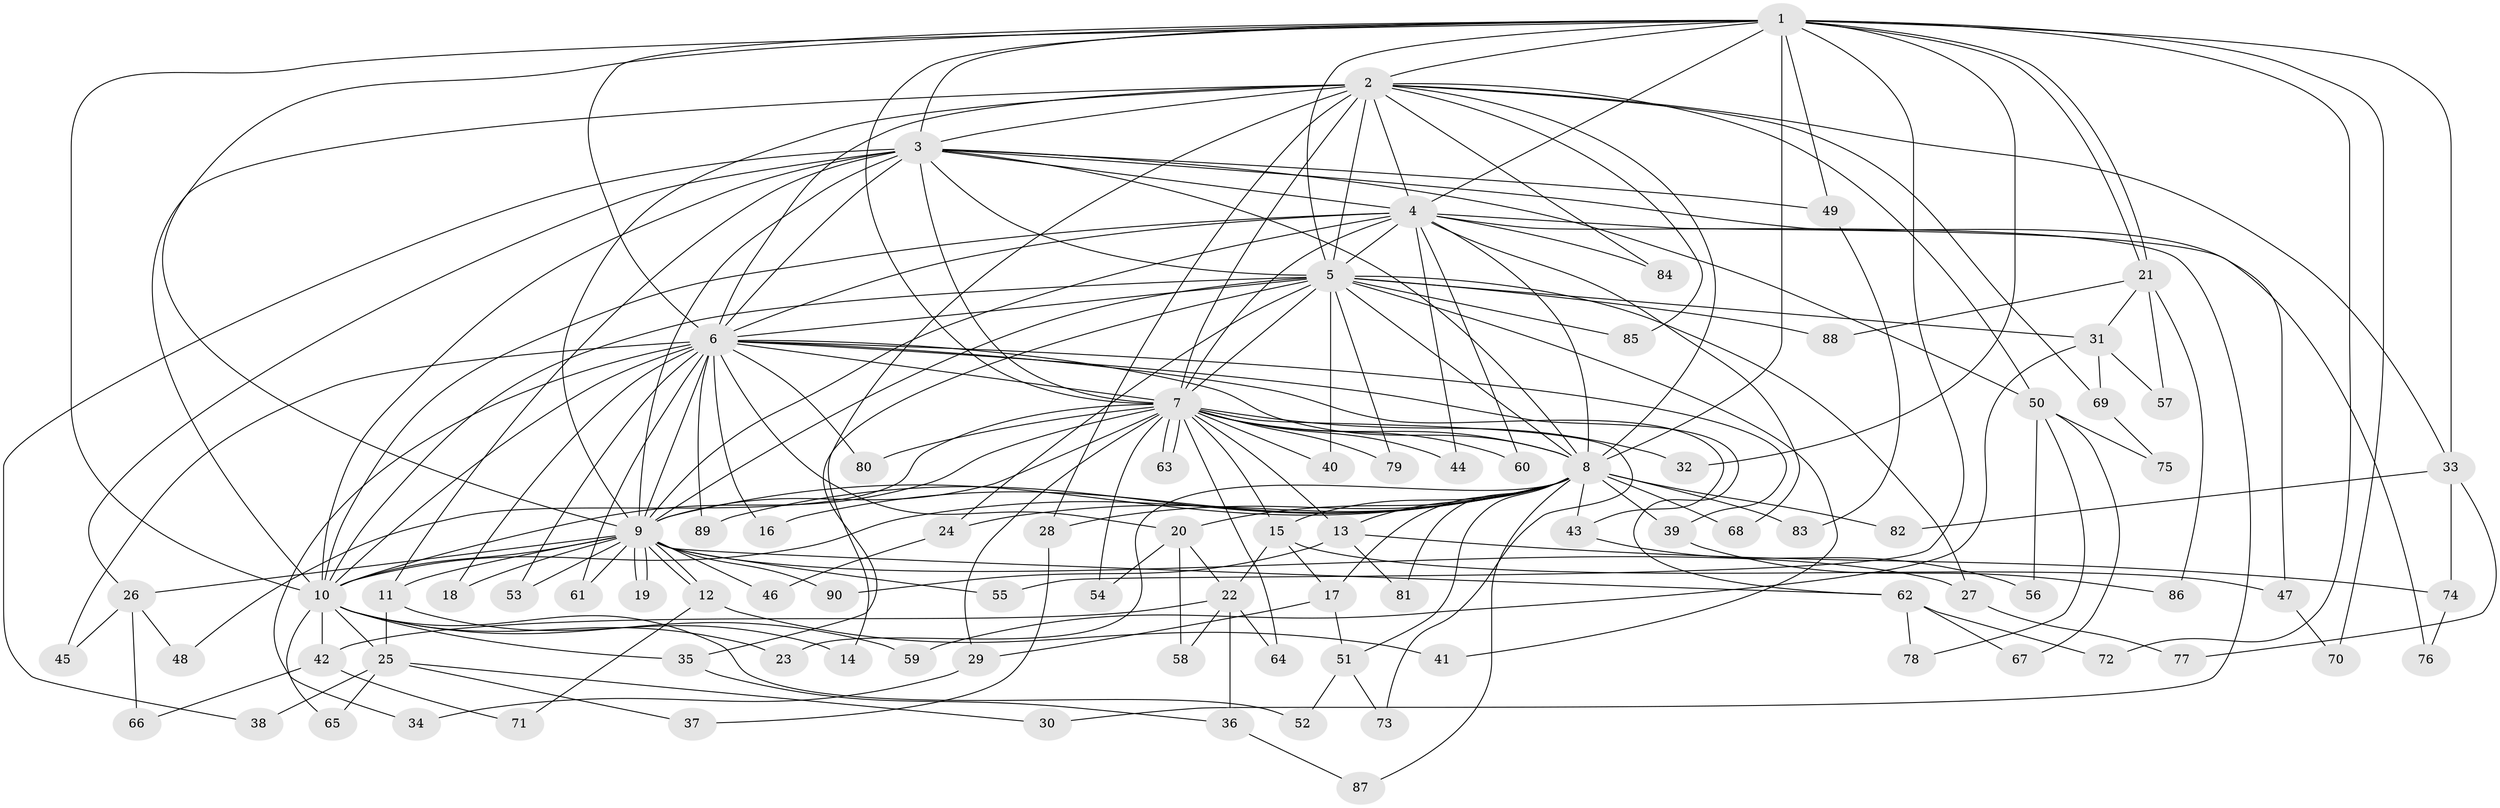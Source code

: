// coarse degree distribution, {18: 0.014084507042253521, 14: 0.028169014084507043, 17: 0.014084507042253521, 16: 0.028169014084507043, 19: 0.014084507042253521, 21: 0.014084507042253521, 35: 0.014084507042253521, 4: 0.056338028169014086, 3: 0.15492957746478872, 5: 0.11267605633802817, 2: 0.5352112676056338, 1: 0.014084507042253521}
// Generated by graph-tools (version 1.1) at 2025/41/03/06/25 10:41:32]
// undirected, 90 vertices, 205 edges
graph export_dot {
graph [start="1"]
  node [color=gray90,style=filled];
  1;
  2;
  3;
  4;
  5;
  6;
  7;
  8;
  9;
  10;
  11;
  12;
  13;
  14;
  15;
  16;
  17;
  18;
  19;
  20;
  21;
  22;
  23;
  24;
  25;
  26;
  27;
  28;
  29;
  30;
  31;
  32;
  33;
  34;
  35;
  36;
  37;
  38;
  39;
  40;
  41;
  42;
  43;
  44;
  45;
  46;
  47;
  48;
  49;
  50;
  51;
  52;
  53;
  54;
  55;
  56;
  57;
  58;
  59;
  60;
  61;
  62;
  63;
  64;
  65;
  66;
  67;
  68;
  69;
  70;
  71;
  72;
  73;
  74;
  75;
  76;
  77;
  78;
  79;
  80;
  81;
  82;
  83;
  84;
  85;
  86;
  87;
  88;
  89;
  90;
  1 -- 2;
  1 -- 3;
  1 -- 4;
  1 -- 5;
  1 -- 6;
  1 -- 7;
  1 -- 8;
  1 -- 9;
  1 -- 10;
  1 -- 21;
  1 -- 21;
  1 -- 32;
  1 -- 33;
  1 -- 49;
  1 -- 55;
  1 -- 70;
  1 -- 72;
  2 -- 3;
  2 -- 4;
  2 -- 5;
  2 -- 6;
  2 -- 7;
  2 -- 8;
  2 -- 9;
  2 -- 10;
  2 -- 14;
  2 -- 28;
  2 -- 33;
  2 -- 50;
  2 -- 69;
  2 -- 84;
  2 -- 85;
  3 -- 4;
  3 -- 5;
  3 -- 6;
  3 -- 7;
  3 -- 8;
  3 -- 9;
  3 -- 10;
  3 -- 11;
  3 -- 26;
  3 -- 38;
  3 -- 47;
  3 -- 49;
  3 -- 50;
  4 -- 5;
  4 -- 6;
  4 -- 7;
  4 -- 8;
  4 -- 9;
  4 -- 10;
  4 -- 30;
  4 -- 44;
  4 -- 60;
  4 -- 68;
  4 -- 76;
  4 -- 84;
  5 -- 6;
  5 -- 7;
  5 -- 8;
  5 -- 9;
  5 -- 10;
  5 -- 24;
  5 -- 27;
  5 -- 31;
  5 -- 35;
  5 -- 40;
  5 -- 41;
  5 -- 79;
  5 -- 85;
  5 -- 88;
  6 -- 7;
  6 -- 8;
  6 -- 9;
  6 -- 10;
  6 -- 16;
  6 -- 18;
  6 -- 20;
  6 -- 34;
  6 -- 39;
  6 -- 43;
  6 -- 45;
  6 -- 53;
  6 -- 61;
  6 -- 62;
  6 -- 80;
  6 -- 89;
  7 -- 8;
  7 -- 9;
  7 -- 10;
  7 -- 13;
  7 -- 15;
  7 -- 29;
  7 -- 32;
  7 -- 40;
  7 -- 44;
  7 -- 48;
  7 -- 54;
  7 -- 60;
  7 -- 63;
  7 -- 63;
  7 -- 64;
  7 -- 73;
  7 -- 79;
  7 -- 80;
  8 -- 9;
  8 -- 10;
  8 -- 13;
  8 -- 15;
  8 -- 16;
  8 -- 17;
  8 -- 20;
  8 -- 23;
  8 -- 24;
  8 -- 28;
  8 -- 39;
  8 -- 43;
  8 -- 51;
  8 -- 68;
  8 -- 81;
  8 -- 82;
  8 -- 83;
  8 -- 87;
  8 -- 89;
  9 -- 10;
  9 -- 11;
  9 -- 12;
  9 -- 12;
  9 -- 18;
  9 -- 19;
  9 -- 19;
  9 -- 26;
  9 -- 27;
  9 -- 46;
  9 -- 53;
  9 -- 55;
  9 -- 61;
  9 -- 62;
  9 -- 90;
  10 -- 23;
  10 -- 25;
  10 -- 35;
  10 -- 42;
  10 -- 52;
  10 -- 59;
  10 -- 65;
  11 -- 14;
  11 -- 25;
  12 -- 41;
  12 -- 71;
  13 -- 74;
  13 -- 81;
  13 -- 90;
  15 -- 17;
  15 -- 22;
  15 -- 47;
  17 -- 29;
  17 -- 51;
  20 -- 22;
  20 -- 54;
  20 -- 58;
  21 -- 31;
  21 -- 57;
  21 -- 86;
  21 -- 88;
  22 -- 36;
  22 -- 42;
  22 -- 58;
  22 -- 64;
  24 -- 46;
  25 -- 30;
  25 -- 37;
  25 -- 38;
  25 -- 65;
  26 -- 45;
  26 -- 48;
  26 -- 66;
  27 -- 77;
  28 -- 37;
  29 -- 34;
  31 -- 57;
  31 -- 59;
  31 -- 69;
  33 -- 74;
  33 -- 77;
  33 -- 82;
  35 -- 36;
  36 -- 87;
  39 -- 86;
  42 -- 66;
  42 -- 71;
  43 -- 56;
  47 -- 70;
  49 -- 83;
  50 -- 56;
  50 -- 67;
  50 -- 75;
  50 -- 78;
  51 -- 52;
  51 -- 73;
  62 -- 67;
  62 -- 72;
  62 -- 78;
  69 -- 75;
  74 -- 76;
}
